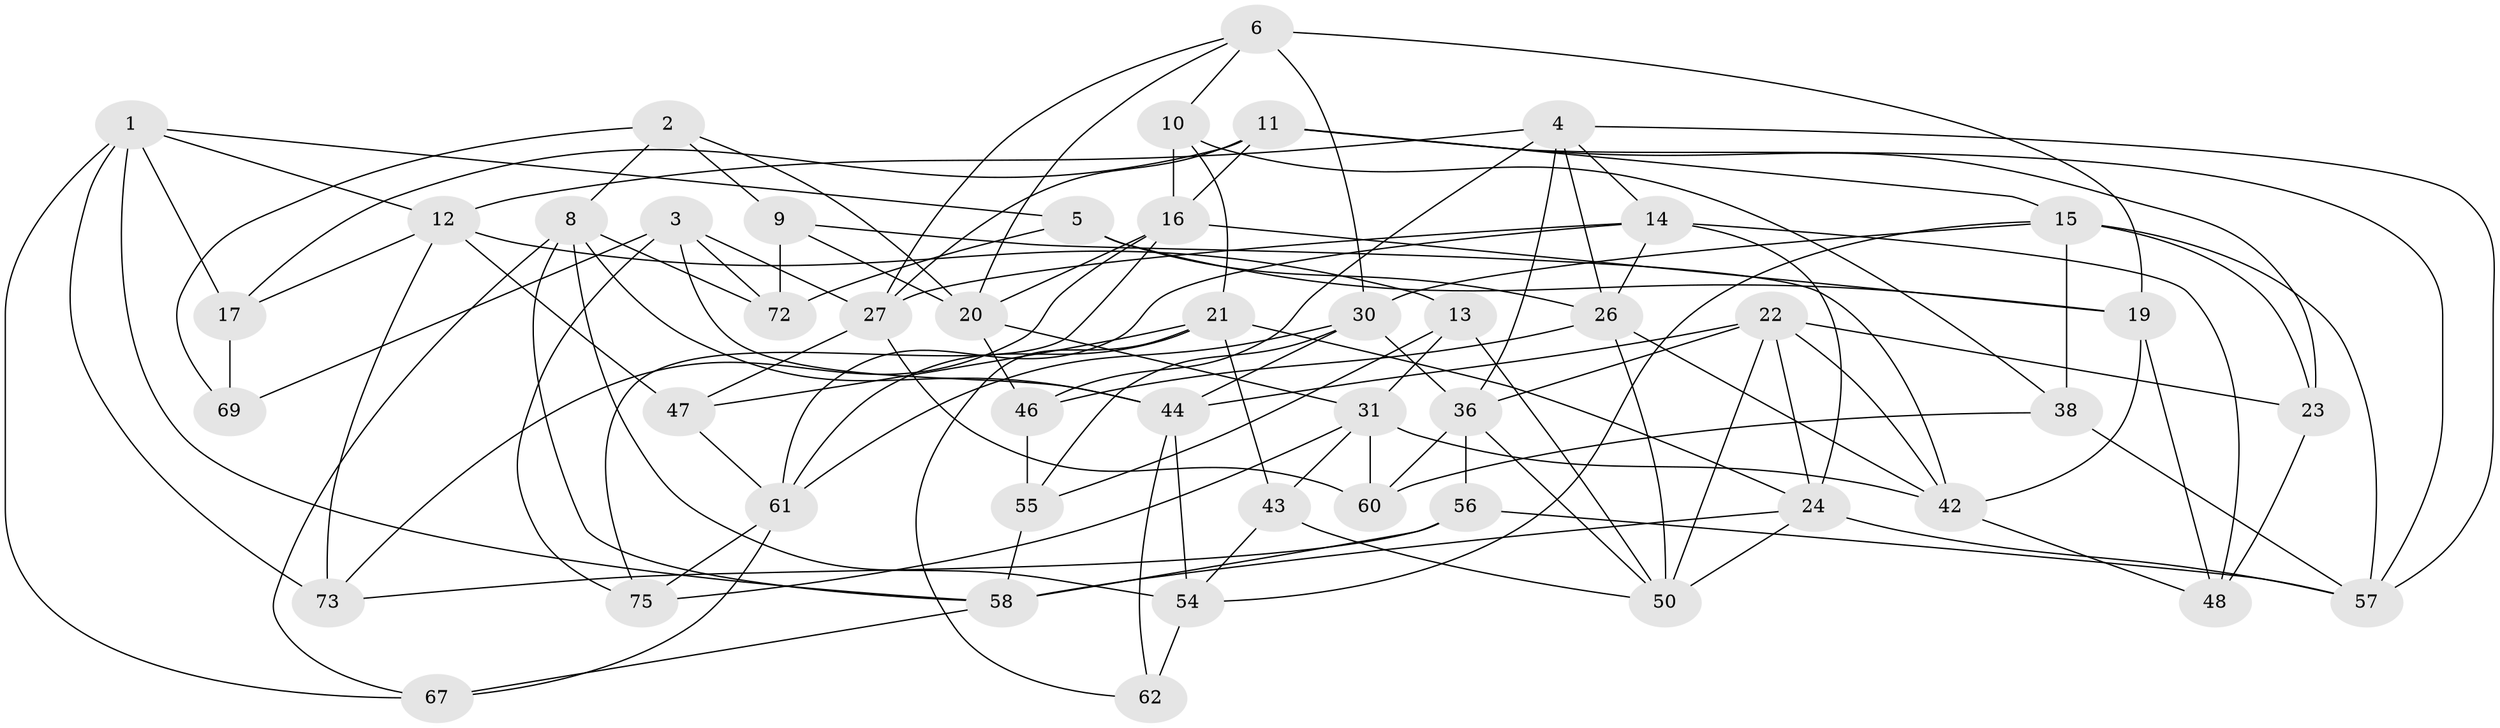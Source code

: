 // Generated by graph-tools (version 1.1) at 2025/52/02/27/25 19:52:30]
// undirected, 48 vertices, 120 edges
graph export_dot {
graph [start="1"]
  node [color=gray90,style=filled];
  1 [super="+7"];
  2;
  3 [super="+40"];
  4 [super="+18"];
  5;
  6 [super="+25"];
  8 [super="+63"];
  9;
  10;
  11 [super="+29"];
  12 [super="+59"];
  13;
  14 [super="+39"];
  15 [super="+53"];
  16 [super="+71"];
  17;
  19 [super="+34"];
  20 [super="+32"];
  21 [super="+64"];
  22 [super="+35"];
  23;
  24 [super="+37"];
  26 [super="+28"];
  27 [super="+49"];
  30 [super="+41"];
  31 [super="+33"];
  36 [super="+66"];
  38;
  42 [super="+45"];
  43;
  44 [super="+52"];
  46;
  47;
  48;
  50 [super="+51"];
  54 [super="+70"];
  55;
  56;
  57 [super="+74"];
  58 [super="+65"];
  60;
  61 [super="+68"];
  62;
  67;
  69;
  72;
  73;
  75;
  1 -- 17;
  1 -- 73;
  1 -- 58;
  1 -- 67;
  1 -- 5;
  1 -- 12;
  2 -- 20;
  2 -- 69;
  2 -- 9;
  2 -- 8;
  3 -- 69 [weight=2];
  3 -- 75;
  3 -- 44;
  3 -- 72;
  3 -- 27;
  4 -- 36;
  4 -- 57;
  4 -- 46;
  4 -- 12;
  4 -- 14;
  4 -- 26;
  5 -- 72;
  5 -- 26;
  5 -- 19;
  6 -- 19 [weight=2];
  6 -- 30;
  6 -- 20;
  6 -- 27;
  6 -- 10;
  8 -- 72;
  8 -- 54;
  8 -- 67;
  8 -- 58;
  8 -- 44;
  9 -- 72;
  9 -- 42;
  9 -- 20;
  10 -- 38;
  10 -- 21;
  10 -- 16;
  11 -- 23;
  11 -- 27;
  11 -- 17;
  11 -- 16;
  11 -- 57;
  11 -- 15;
  12 -- 47;
  12 -- 13;
  12 -- 73;
  12 -- 17;
  13 -- 31;
  13 -- 55;
  13 -- 50;
  14 -- 48;
  14 -- 27;
  14 -- 26;
  14 -- 61;
  14 -- 24;
  15 -- 38;
  15 -- 57;
  15 -- 54;
  15 -- 23;
  15 -- 30;
  16 -- 19;
  16 -- 73;
  16 -- 75;
  16 -- 20;
  17 -- 69;
  19 -- 42;
  19 -- 48;
  20 -- 46;
  20 -- 31;
  21 -- 43;
  21 -- 62;
  21 -- 47;
  21 -- 61;
  21 -- 24;
  22 -- 24;
  22 -- 23;
  22 -- 42;
  22 -- 36;
  22 -- 44;
  22 -- 50;
  23 -- 48;
  24 -- 58;
  24 -- 57;
  24 -- 50;
  26 -- 42;
  26 -- 50;
  26 -- 46;
  27 -- 47;
  27 -- 60;
  30 -- 55;
  30 -- 44;
  30 -- 61;
  30 -- 36;
  31 -- 42;
  31 -- 60;
  31 -- 43;
  31 -- 75;
  36 -- 56;
  36 -- 50;
  36 -- 60;
  38 -- 57;
  38 -- 60;
  42 -- 48;
  43 -- 54;
  43 -- 50;
  44 -- 54;
  44 -- 62;
  46 -- 55;
  47 -- 61;
  54 -- 62 [weight=2];
  55 -- 58;
  56 -- 57;
  56 -- 73;
  56 -- 58;
  58 -- 67;
  61 -- 67;
  61 -- 75;
}

